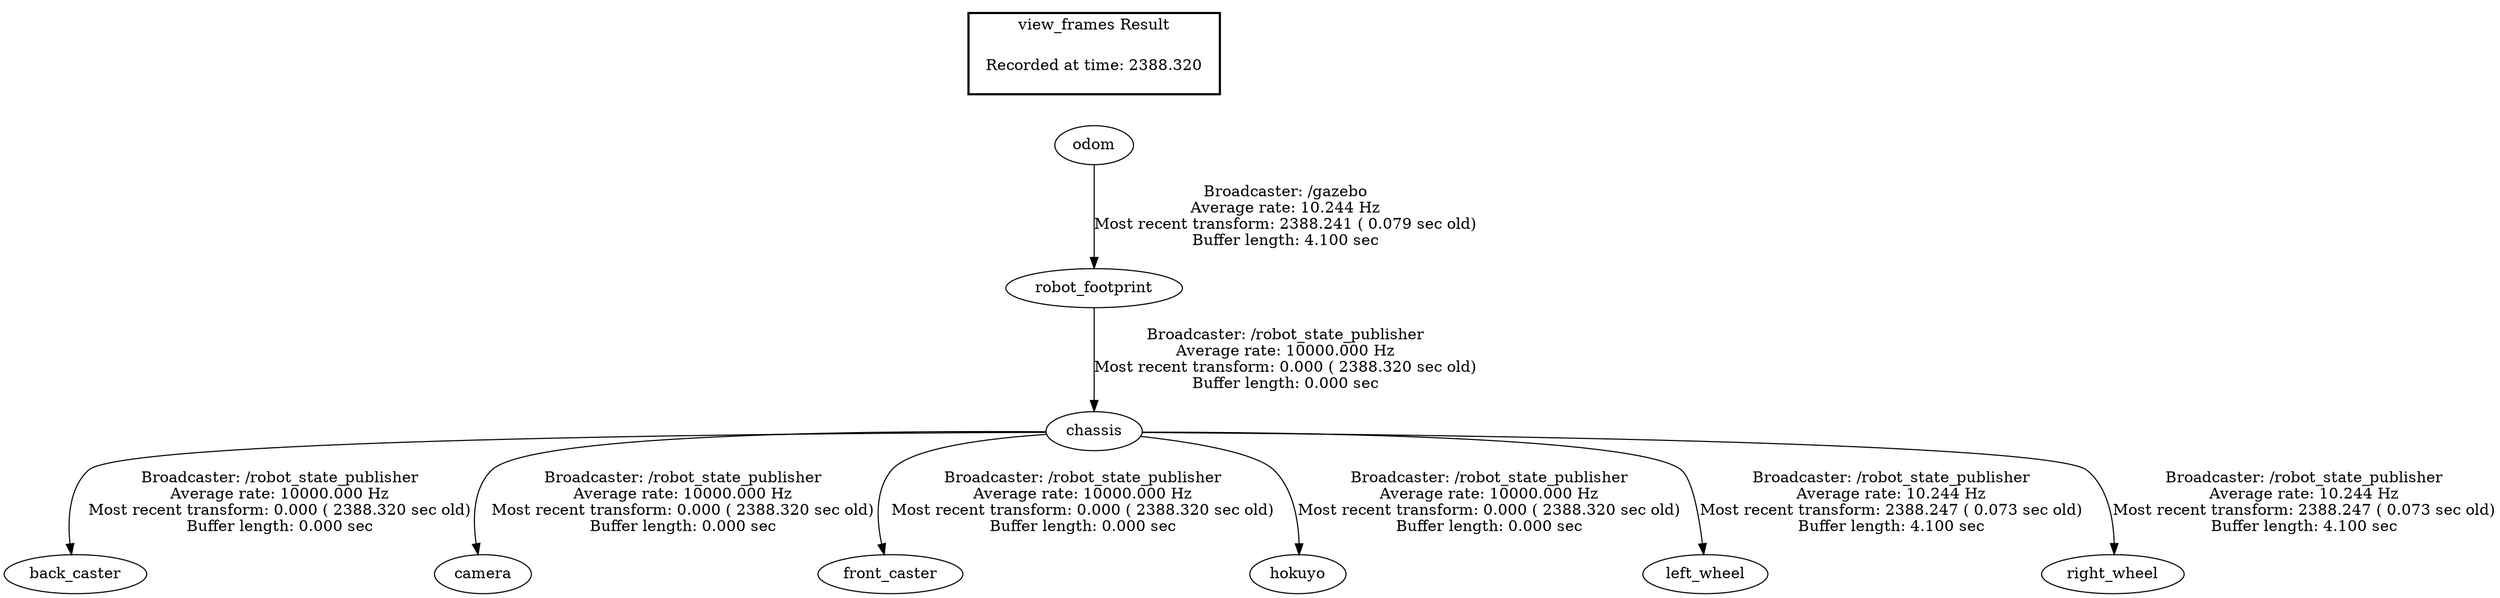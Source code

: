 digraph G {
"chassis" -> "back_caster"[label="Broadcaster: /robot_state_publisher\nAverage rate: 10000.000 Hz\nMost recent transform: 0.000 ( 2388.320 sec old)\nBuffer length: 0.000 sec\n"];
"robot_footprint" -> "chassis"[label="Broadcaster: /robot_state_publisher\nAverage rate: 10000.000 Hz\nMost recent transform: 0.000 ( 2388.320 sec old)\nBuffer length: 0.000 sec\n"];
"chassis" -> "camera"[label="Broadcaster: /robot_state_publisher\nAverage rate: 10000.000 Hz\nMost recent transform: 0.000 ( 2388.320 sec old)\nBuffer length: 0.000 sec\n"];
"chassis" -> "front_caster"[label="Broadcaster: /robot_state_publisher\nAverage rate: 10000.000 Hz\nMost recent transform: 0.000 ( 2388.320 sec old)\nBuffer length: 0.000 sec\n"];
"chassis" -> "hokuyo"[label="Broadcaster: /robot_state_publisher\nAverage rate: 10000.000 Hz\nMost recent transform: 0.000 ( 2388.320 sec old)\nBuffer length: 0.000 sec\n"];
"odom" -> "robot_footprint"[label="Broadcaster: /gazebo\nAverage rate: 10.244 Hz\nMost recent transform: 2388.241 ( 0.079 sec old)\nBuffer length: 4.100 sec\n"];
"chassis" -> "left_wheel"[label="Broadcaster: /robot_state_publisher\nAverage rate: 10.244 Hz\nMost recent transform: 2388.247 ( 0.073 sec old)\nBuffer length: 4.100 sec\n"];
"chassis" -> "right_wheel"[label="Broadcaster: /robot_state_publisher\nAverage rate: 10.244 Hz\nMost recent transform: 2388.247 ( 0.073 sec old)\nBuffer length: 4.100 sec\n"];
edge [style=invis];
 subgraph cluster_legend { style=bold; color=black; label ="view_frames Result";
"Recorded at time: 2388.320"[ shape=plaintext ] ;
 }->"odom";
}